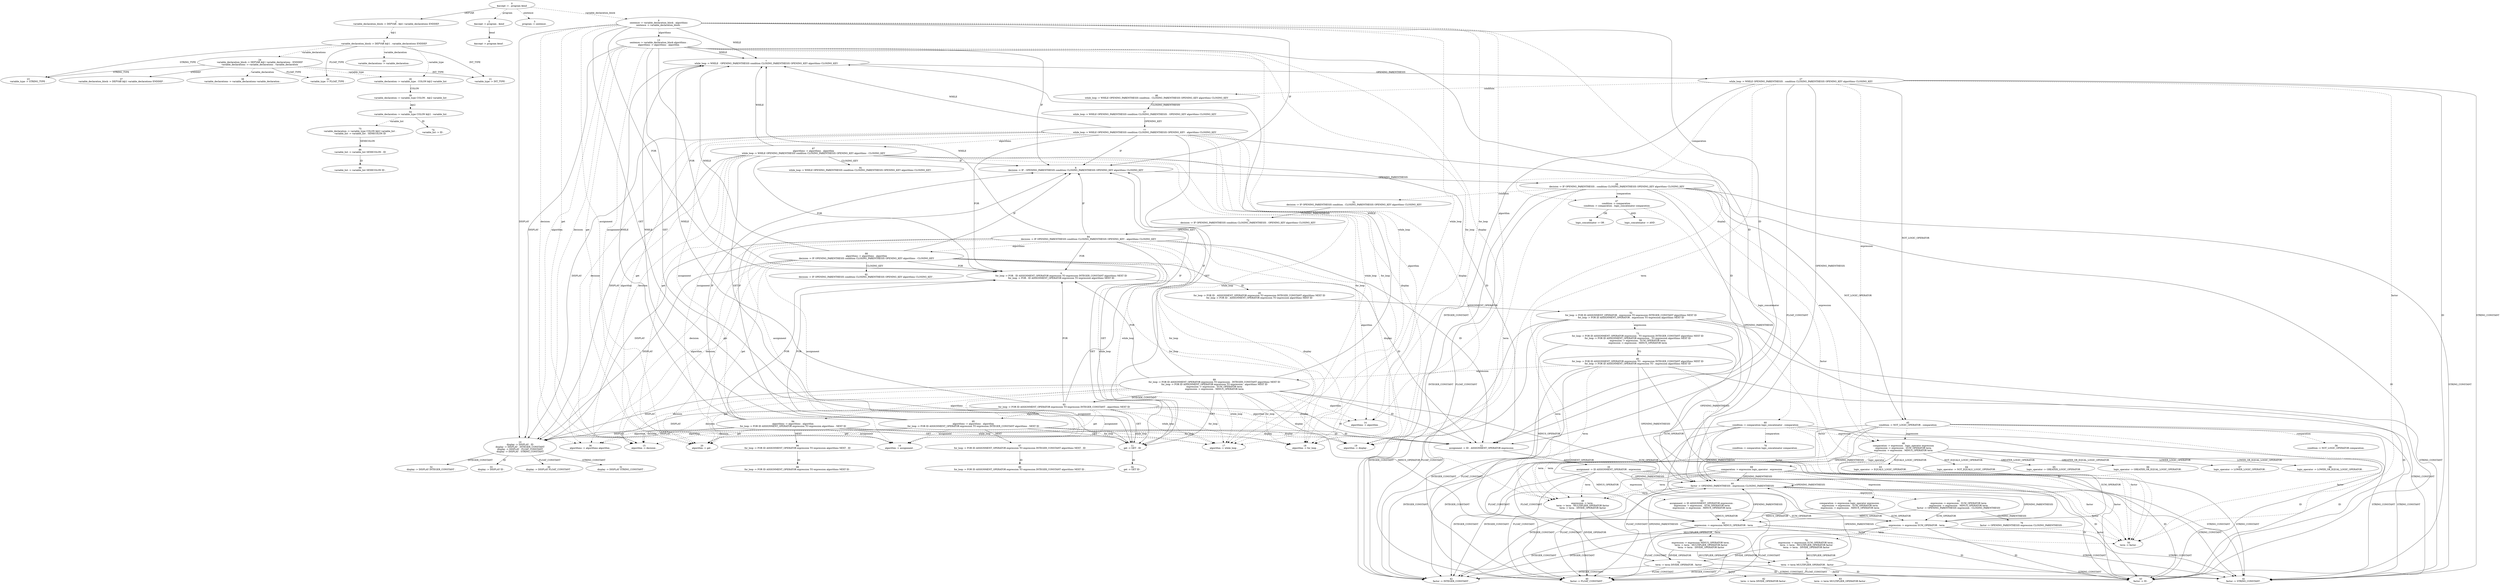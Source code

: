 digraph Automaton {
  0 [label="0\n$accept -> . program $end"]
  0 -> 1 [style=solid label="DEFVAR"]
  0 -> 2 [style=dashed label="program"]
  0 -> 3 [style=dashed label="sentence"]
  0 -> 4 [style=dashed label="variable_declaration_block"]
  1 [label="1\nvariable_declaration_block -> DEFVAR . $@1 variable_declarations ENDDEF"]
  1 -> 5 [style=dashed label="$@1"]
  2 [label="2\n$accept -> program . $end"]
  2 -> 6 [style=solid label="$end"]
  3 [label="3\nprogram -> sentence ."]
  4 [label="4\nsentence -> variable_declaration_block . algorithms\nsentence -> variable_declaration_block ."]
  4 -> 7 [style=solid label="WHILE"]
  4 -> 8 [style=solid label="IF"]
  4 -> 9 [style=solid label="FOR"]
  4 -> 10 [style=solid label="DISPLAY"]
  4 -> 11 [style=solid label="GET"]
  4 -> 12 [style=solid label="ID"]
  4 -> 13 [style=dashed label="algorithms"]
  4 -> 14 [style=dashed label="algorithm"]
  4 -> 15 [style=dashed label="decision"]
  4 -> 16 [style=dashed label="assignment"]
  4 -> 17 [style=dashed label="while_loop"]
  4 -> 18 [style=dashed label="for_loop"]
  4 -> 19 [style=dashed label="display"]
  4 -> 20 [style=dashed label="get"]
  5 [label="5\nvariable_declaration_block -> DEFVAR $@1 . variable_declarations ENDDEF"]
  5 -> 21 [style=solid label="INT_TYPE"]
  5 -> 22 [style=solid label="FLOAT_TYPE"]
  5 -> 23 [style=solid label="STRING_TYPE"]
  5 -> 24 [style=dashed label="variable_declarations"]
  5 -> 25 [style=dashed label="variable_declaration"]
  5 -> 26 [style=dashed label="variable_type"]
  6 [label="6\n$accept -> program $end ."]
  7 [label="7\nwhile_loop -> WHILE . OPENING_PARENTHESIS condition CLOSING_PARENTHESIS OPENING_KEY algorithms CLOSING_KEY"]
  7 -> 27 [style=solid label="OPENING_PARENTHESIS"]
  8 [label="8\ndecision -> IF . OPENING_PARENTHESIS condition CLOSING_PARENTHESIS OPENING_KEY algorithms CLOSING_KEY"]
  8 -> 28 [style=solid label="OPENING_PARENTHESIS"]
  9 [label="9\nfor_loop -> FOR . ID ASSIGNMENT_OPERATOR expression TO expression INTEGER_CONSTANT algorithms NEXT ID\nfor_loop -> FOR . ID ASSIGNMENT_OPERATOR expression TO expression algorithms NEXT ID"]
  9 -> 29 [style=solid label="ID"]
  10 [label="10\ndisplay -> DISPLAY . ID\ndisplay -> DISPLAY . INTEGER_CONSTANT\ndisplay -> DISPLAY . FLOAT_CONSTANT\ndisplay -> DISPLAY . STRING_CONSTANT"]
  10 -> 30 [style=solid label="FLOAT_CONSTANT"]
  10 -> 31 [style=solid label="STRING_CONSTANT"]
  10 -> 32 [style=solid label="INTEGER_CONSTANT"]
  10 -> 33 [style=solid label="ID"]
  11 [label="11\nget -> GET . ID"]
  11 -> 34 [style=solid label="ID"]
  12 [label="12\nassignment -> ID . ASSIGNMENT_OPERATOR expression"]
  12 -> 35 [style=solid label="ASSIGNMENT_OPERATOR"]
  13 [label="13\nsentence -> variable_declaration_block algorithms .\nalgorithms -> algorithms . algorithm"]
  13 -> 7 [style=solid label="WHILE"]
  13 -> 8 [style=solid label="IF"]
  13 -> 9 [style=solid label="FOR"]
  13 -> 10 [style=solid label="DISPLAY"]
  13 -> 11 [style=solid label="GET"]
  13 -> 12 [style=solid label="ID"]
  13 -> 36 [style=dashed label="algorithm"]
  13 -> 15 [style=dashed label="decision"]
  13 -> 16 [style=dashed label="assignment"]
  13 -> 17 [style=dashed label="while_loop"]
  13 -> 18 [style=dashed label="for_loop"]
  13 -> 19 [style=dashed label="display"]
  13 -> 20 [style=dashed label="get"]
  14 [label="14\nalgorithms -> algorithm ."]
  15 [label="15\nalgorithm -> decision ."]
  16 [label="16\nalgorithm -> assignment ."]
  17 [label="17\nalgorithm -> while_loop ."]
  18 [label="18\nalgorithm -> for_loop ."]
  19 [label="19\nalgorithm -> display ."]
  20 [label="20\nalgorithm -> get ."]
  21 [label="21\nvariable_type -> INT_TYPE ."]
  22 [label="22\nvariable_type -> FLOAT_TYPE ."]
  23 [label="23\nvariable_type -> STRING_TYPE ."]
  24 [label="24\nvariable_declaration_block -> DEFVAR $@1 variable_declarations . ENDDEF\nvariable_declarations -> variable_declarations . variable_declaration"]
  24 -> 37 [style=solid label="ENDDEF"]
  24 -> 21 [style=solid label="INT_TYPE"]
  24 -> 22 [style=solid label="FLOAT_TYPE"]
  24 -> 23 [style=solid label="STRING_TYPE"]
  24 -> 38 [style=dashed label="variable_declaration"]
  24 -> 26 [style=dashed label="variable_type"]
  25 [label="25\nvariable_declarations -> variable_declaration ."]
  26 [label="26\nvariable_declaration -> variable_type . COLON $@2 variable_list"]
  26 -> 39 [style=solid label="COLON"]
  27 [label="27\nwhile_loop -> WHILE OPENING_PARENTHESIS . condition CLOSING_PARENTHESIS OPENING_KEY algorithms CLOSING_KEY"]
  27 -> 40 [style=solid label="FLOAT_CONSTANT"]
  27 -> 41 [style=solid label="STRING_CONSTANT"]
  27 -> 42 [style=solid label="INTEGER_CONSTANT"]
  27 -> 43 [style=solid label="ID"]
  27 -> 44 [style=solid label="OPENING_PARENTHESIS"]
  27 -> 45 [style=solid label="NOT_LOGIC_OPERATOR"]
  27 -> 46 [style=dashed label="condition"]
  27 -> 47 [style=dashed label="comparation"]
  27 -> 48 [style=dashed label="expression"]
  27 -> 49 [style=dashed label="term"]
  27 -> 50 [style=dashed label="factor"]
  28 [label="28\ndecision -> IF OPENING_PARENTHESIS . condition CLOSING_PARENTHESIS OPENING_KEY algorithms CLOSING_KEY"]
  28 -> 40 [style=solid label="FLOAT_CONSTANT"]
  28 -> 41 [style=solid label="STRING_CONSTANT"]
  28 -> 42 [style=solid label="INTEGER_CONSTANT"]
  28 -> 43 [style=solid label="ID"]
  28 -> 44 [style=solid label="OPENING_PARENTHESIS"]
  28 -> 45 [style=solid label="NOT_LOGIC_OPERATOR"]
  28 -> 51 [style=dashed label="condition"]
  28 -> 47 [style=dashed label="comparation"]
  28 -> 48 [style=dashed label="expression"]
  28 -> 49 [style=dashed label="term"]
  28 -> 50 [style=dashed label="factor"]
  29 [label="29\nfor_loop -> FOR ID . ASSIGNMENT_OPERATOR expression TO expression INTEGER_CONSTANT algorithms NEXT ID\nfor_loop -> FOR ID . ASSIGNMENT_OPERATOR expression TO expression algorithms NEXT ID"]
  29 -> 52 [style=solid label="ASSIGNMENT_OPERATOR"]
  30 [label="30\ndisplay -> DISPLAY FLOAT_CONSTANT ."]
  31 [label="31\ndisplay -> DISPLAY STRING_CONSTANT ."]
  32 [label="32\ndisplay -> DISPLAY INTEGER_CONSTANT ."]
  33 [label="33\ndisplay -> DISPLAY ID ."]
  34 [label="34\nget -> GET ID ."]
  35 [label="35\nassignment -> ID ASSIGNMENT_OPERATOR . expression"]
  35 -> 40 [style=solid label="FLOAT_CONSTANT"]
  35 -> 41 [style=solid label="STRING_CONSTANT"]
  35 -> 42 [style=solid label="INTEGER_CONSTANT"]
  35 -> 43 [style=solid label="ID"]
  35 -> 44 [style=solid label="OPENING_PARENTHESIS"]
  35 -> 53 [style=dashed label="expression"]
  35 -> 49 [style=dashed label="term"]
  35 -> 50 [style=dashed label="factor"]
  36 [label="36\nalgorithms -> algorithms algorithm ."]
  37 [label="37\nvariable_declaration_block -> DEFVAR $@1 variable_declarations ENDDEF ."]
  38 [label="38\nvariable_declarations -> variable_declarations variable_declaration ."]
  39 [label="39\nvariable_declaration -> variable_type COLON . $@2 variable_list"]
  39 -> 54 [style=dashed label="$@2"]
  40 [label="40\nfactor -> FLOAT_CONSTANT ."]
  41 [label="41\nfactor -> STRING_CONSTANT ."]
  42 [label="42\nfactor -> INTEGER_CONSTANT ."]
  43 [label="43\nfactor -> ID ."]
  44 [label="44\nfactor -> OPENING_PARENTHESIS . expression CLOSING_PARENTHESIS"]
  44 -> 40 [style=solid label="FLOAT_CONSTANT"]
  44 -> 41 [style=solid label="STRING_CONSTANT"]
  44 -> 42 [style=solid label="INTEGER_CONSTANT"]
  44 -> 43 [style=solid label="ID"]
  44 -> 44 [style=solid label="OPENING_PARENTHESIS"]
  44 -> 55 [style=dashed label="expression"]
  44 -> 49 [style=dashed label="term"]
  44 -> 50 [style=dashed label="factor"]
  45 [label="45\ncondition -> NOT_LOGIC_OPERATOR . comparation"]
  45 -> 40 [style=solid label="FLOAT_CONSTANT"]
  45 -> 41 [style=solid label="STRING_CONSTANT"]
  45 -> 42 [style=solid label="INTEGER_CONSTANT"]
  45 -> 43 [style=solid label="ID"]
  45 -> 44 [style=solid label="OPENING_PARENTHESIS"]
  45 -> 56 [style=dashed label="comparation"]
  45 -> 48 [style=dashed label="expression"]
  45 -> 49 [style=dashed label="term"]
  45 -> 50 [style=dashed label="factor"]
  46 [label="46\nwhile_loop -> WHILE OPENING_PARENTHESIS condition . CLOSING_PARENTHESIS OPENING_KEY algorithms CLOSING_KEY"]
  46 -> 57 [style=solid label="CLOSING_PARENTHESIS"]
  47 [label="47\ncondition -> comparation .\ncondition -> comparation . logic_concatenator comparation"]
  47 -> 58 [style=solid label="OR"]
  47 -> 59 [style=solid label="AND"]
  47 -> 60 [style=dashed label="logic_concatenator"]
  48 [label="48\ncomparation -> expression . logic_operator expression\nexpression -> expression . SUM_OPERATOR term\nexpression -> expression . MINUS_OPERATOR term"]
  48 -> 61 [style=solid label="SUM_OPERATOR"]
  48 -> 62 [style=solid label="MINUS_OPERATOR"]
  48 -> 63 [style=solid label="EQUALS_LOGIC_OPERATOR"]
  48 -> 64 [style=solid label="NOT_EQUALS_LOGIC_OPERATOR"]
  48 -> 65 [style=solid label="GREATER_LOGIC_OPERATOR"]
  48 -> 66 [style=solid label="GREATER_OR_EQUAL_LOGIC_OPERATOR"]
  48 -> 67 [style=solid label="LOWER_LOGIC_OPERATOR"]
  48 -> 68 [style=solid label="LOWER_OR_EQUAL_LOGIC_OPERATOR"]
  48 -> 69 [style=dashed label="logic_operator"]
  49 [label="49\nexpression -> term .\nterm -> term . MULTIPLIER_OPERATOR factor\nterm -> term . DIVIDE_OPERATOR factor"]
  49 -> 70 [style=solid label="DIVIDE_OPERATOR"]
  49 -> 71 [style=solid label="MULTIPLIER_OPERATOR"]
  50 [label="50\nterm -> factor ."]
  51 [label="51\ndecision -> IF OPENING_PARENTHESIS condition . CLOSING_PARENTHESIS OPENING_KEY algorithms CLOSING_KEY"]
  51 -> 72 [style=solid label="CLOSING_PARENTHESIS"]
  52 [label="52\nfor_loop -> FOR ID ASSIGNMENT_OPERATOR . expression TO expression INTEGER_CONSTANT algorithms NEXT ID\nfor_loop -> FOR ID ASSIGNMENT_OPERATOR . expression TO expression algorithms NEXT ID"]
  52 -> 40 [style=solid label="FLOAT_CONSTANT"]
  52 -> 41 [style=solid label="STRING_CONSTANT"]
  52 -> 42 [style=solid label="INTEGER_CONSTANT"]
  52 -> 43 [style=solid label="ID"]
  52 -> 44 [style=solid label="OPENING_PARENTHESIS"]
  52 -> 73 [style=dashed label="expression"]
  52 -> 49 [style=dashed label="term"]
  52 -> 50 [style=dashed label="factor"]
  53 [label="53\nassignment -> ID ASSIGNMENT_OPERATOR expression .\nexpression -> expression . SUM_OPERATOR term\nexpression -> expression . MINUS_OPERATOR term"]
  53 -> 61 [style=solid label="SUM_OPERATOR"]
  53 -> 62 [style=solid label="MINUS_OPERATOR"]
  54 [label="54\nvariable_declaration -> variable_type COLON $@2 . variable_list"]
  54 -> 74 [style=solid label="ID"]
  54 -> 75 [style=dashed label="variable_list"]
  55 [label="55\nexpression -> expression . SUM_OPERATOR term\nexpression -> expression . MINUS_OPERATOR term\nfactor -> OPENING_PARENTHESIS expression . CLOSING_PARENTHESIS"]
  55 -> 76 [style=solid label="CLOSING_PARENTHESIS"]
  55 -> 61 [style=solid label="SUM_OPERATOR"]
  55 -> 62 [style=solid label="MINUS_OPERATOR"]
  56 [label="56\ncondition -> NOT_LOGIC_OPERATOR comparation ."]
  57 [label="57\nwhile_loop -> WHILE OPENING_PARENTHESIS condition CLOSING_PARENTHESIS . OPENING_KEY algorithms CLOSING_KEY"]
  57 -> 77 [style=solid label="OPENING_KEY"]
  58 [label="58\nlogic_concatenator -> OR ."]
  59 [label="59\nlogic_concatenator -> AND ."]
  60 [label="60\ncondition -> comparation logic_concatenator . comparation"]
  60 -> 40 [style=solid label="FLOAT_CONSTANT"]
  60 -> 41 [style=solid label="STRING_CONSTANT"]
  60 -> 42 [style=solid label="INTEGER_CONSTANT"]
  60 -> 43 [style=solid label="ID"]
  60 -> 44 [style=solid label="OPENING_PARENTHESIS"]
  60 -> 78 [style=dashed label="comparation"]
  60 -> 48 [style=dashed label="expression"]
  60 -> 49 [style=dashed label="term"]
  60 -> 50 [style=dashed label="factor"]
  61 [label="61\nexpression -> expression SUM_OPERATOR . term"]
  61 -> 40 [style=solid label="FLOAT_CONSTANT"]
  61 -> 41 [style=solid label="STRING_CONSTANT"]
  61 -> 42 [style=solid label="INTEGER_CONSTANT"]
  61 -> 43 [style=solid label="ID"]
  61 -> 44 [style=solid label="OPENING_PARENTHESIS"]
  61 -> 79 [style=dashed label="term"]
  61 -> 50 [style=dashed label="factor"]
  62 [label="62\nexpression -> expression MINUS_OPERATOR . term"]
  62 -> 40 [style=solid label="FLOAT_CONSTANT"]
  62 -> 41 [style=solid label="STRING_CONSTANT"]
  62 -> 42 [style=solid label="INTEGER_CONSTANT"]
  62 -> 43 [style=solid label="ID"]
  62 -> 44 [style=solid label="OPENING_PARENTHESIS"]
  62 -> 80 [style=dashed label="term"]
  62 -> 50 [style=dashed label="factor"]
  63 [label="63\nlogic_operator -> EQUALS_LOGIC_OPERATOR ."]
  64 [label="64\nlogic_operator -> NOT_EQUALS_LOGIC_OPERATOR ."]
  65 [label="65\nlogic_operator -> GREATER_LOGIC_OPERATOR ."]
  66 [label="66\nlogic_operator -> GREATER_OR_EQUAL_LOGIC_OPERATOR ."]
  67 [label="67\nlogic_operator -> LOWER_LOGIC_OPERATOR ."]
  68 [label="68\nlogic_operator -> LOWER_OR_EQUAL_LOGIC_OPERATOR ."]
  69 [label="69\ncomparation -> expression logic_operator . expression"]
  69 -> 40 [style=solid label="FLOAT_CONSTANT"]
  69 -> 41 [style=solid label="STRING_CONSTANT"]
  69 -> 42 [style=solid label="INTEGER_CONSTANT"]
  69 -> 43 [style=solid label="ID"]
  69 -> 44 [style=solid label="OPENING_PARENTHESIS"]
  69 -> 81 [style=dashed label="expression"]
  69 -> 49 [style=dashed label="term"]
  69 -> 50 [style=dashed label="factor"]
  70 [label="70\nterm -> term DIVIDE_OPERATOR . factor"]
  70 -> 40 [style=solid label="FLOAT_CONSTANT"]
  70 -> 41 [style=solid label="STRING_CONSTANT"]
  70 -> 42 [style=solid label="INTEGER_CONSTANT"]
  70 -> 43 [style=solid label="ID"]
  70 -> 44 [style=solid label="OPENING_PARENTHESIS"]
  70 -> 82 [style=dashed label="factor"]
  71 [label="71\nterm -> term MULTIPLIER_OPERATOR . factor"]
  71 -> 40 [style=solid label="FLOAT_CONSTANT"]
  71 -> 41 [style=solid label="STRING_CONSTANT"]
  71 -> 42 [style=solid label="INTEGER_CONSTANT"]
  71 -> 43 [style=solid label="ID"]
  71 -> 44 [style=solid label="OPENING_PARENTHESIS"]
  71 -> 83 [style=dashed label="factor"]
  72 [label="72\ndecision -> IF OPENING_PARENTHESIS condition CLOSING_PARENTHESIS . OPENING_KEY algorithms CLOSING_KEY"]
  72 -> 84 [style=solid label="OPENING_KEY"]
  73 [label="73\nfor_loop -> FOR ID ASSIGNMENT_OPERATOR expression . TO expression INTEGER_CONSTANT algorithms NEXT ID\nfor_loop -> FOR ID ASSIGNMENT_OPERATOR expression . TO expression algorithms NEXT ID\nexpression -> expression . SUM_OPERATOR term\nexpression -> expression . MINUS_OPERATOR term"]
  73 -> 85 [style=solid label="TO"]
  73 -> 61 [style=solid label="SUM_OPERATOR"]
  73 -> 62 [style=solid label="MINUS_OPERATOR"]
  74 [label="74\nvariable_list -> ID ."]
  75 [label="75\nvariable_declaration -> variable_type COLON $@2 variable_list .\nvariable_list -> variable_list . SEMICOLON ID"]
  75 -> 86 [style=solid label="SEMICOLON"]
  76 [label="76\nfactor -> OPENING_PARENTHESIS expression CLOSING_PARENTHESIS ."]
  77 [label="77\nwhile_loop -> WHILE OPENING_PARENTHESIS condition CLOSING_PARENTHESIS OPENING_KEY . algorithms CLOSING_KEY"]
  77 -> 7 [style=solid label="WHILE"]
  77 -> 8 [style=solid label="IF"]
  77 -> 9 [style=solid label="FOR"]
  77 -> 10 [style=solid label="DISPLAY"]
  77 -> 11 [style=solid label="GET"]
  77 -> 12 [style=solid label="ID"]
  77 -> 87 [style=dashed label="algorithms"]
  77 -> 14 [style=dashed label="algorithm"]
  77 -> 15 [style=dashed label="decision"]
  77 -> 16 [style=dashed label="assignment"]
  77 -> 17 [style=dashed label="while_loop"]
  77 -> 18 [style=dashed label="for_loop"]
  77 -> 19 [style=dashed label="display"]
  77 -> 20 [style=dashed label="get"]
  78 [label="78\ncondition -> comparation logic_concatenator comparation ."]
  79 [label="79\nexpression -> expression SUM_OPERATOR term .\nterm -> term . MULTIPLIER_OPERATOR factor\nterm -> term . DIVIDE_OPERATOR factor"]
  79 -> 70 [style=solid label="DIVIDE_OPERATOR"]
  79 -> 71 [style=solid label="MULTIPLIER_OPERATOR"]
  80 [label="80\nexpression -> expression MINUS_OPERATOR term .\nterm -> term . MULTIPLIER_OPERATOR factor\nterm -> term . DIVIDE_OPERATOR factor"]
  80 -> 70 [style=solid label="DIVIDE_OPERATOR"]
  80 -> 71 [style=solid label="MULTIPLIER_OPERATOR"]
  81 [label="81\ncomparation -> expression logic_operator expression .\nexpression -> expression . SUM_OPERATOR term\nexpression -> expression . MINUS_OPERATOR term"]
  81 -> 61 [style=solid label="SUM_OPERATOR"]
  81 -> 62 [style=solid label="MINUS_OPERATOR"]
  82 [label="82\nterm -> term DIVIDE_OPERATOR factor ."]
  83 [label="83\nterm -> term MULTIPLIER_OPERATOR factor ."]
  84 [label="84\ndecision -> IF OPENING_PARENTHESIS condition CLOSING_PARENTHESIS OPENING_KEY . algorithms CLOSING_KEY"]
  84 -> 7 [style=solid label="WHILE"]
  84 -> 8 [style=solid label="IF"]
  84 -> 9 [style=solid label="FOR"]
  84 -> 10 [style=solid label="DISPLAY"]
  84 -> 11 [style=solid label="GET"]
  84 -> 12 [style=solid label="ID"]
  84 -> 88 [style=dashed label="algorithms"]
  84 -> 14 [style=dashed label="algorithm"]
  84 -> 15 [style=dashed label="decision"]
  84 -> 16 [style=dashed label="assignment"]
  84 -> 17 [style=dashed label="while_loop"]
  84 -> 18 [style=dashed label="for_loop"]
  84 -> 19 [style=dashed label="display"]
  84 -> 20 [style=dashed label="get"]
  85 [label="85\nfor_loop -> FOR ID ASSIGNMENT_OPERATOR expression TO . expression INTEGER_CONSTANT algorithms NEXT ID\nfor_loop -> FOR ID ASSIGNMENT_OPERATOR expression TO . expression algorithms NEXT ID"]
  85 -> 40 [style=solid label="FLOAT_CONSTANT"]
  85 -> 41 [style=solid label="STRING_CONSTANT"]
  85 -> 42 [style=solid label="INTEGER_CONSTANT"]
  85 -> 43 [style=solid label="ID"]
  85 -> 44 [style=solid label="OPENING_PARENTHESIS"]
  85 -> 89 [style=dashed label="expression"]
  85 -> 49 [style=dashed label="term"]
  85 -> 50 [style=dashed label="factor"]
  86 [label="86\nvariable_list -> variable_list SEMICOLON . ID"]
  86 -> 90 [style=solid label="ID"]
  87 [label="87\nalgorithms -> algorithms . algorithm\nwhile_loop -> WHILE OPENING_PARENTHESIS condition CLOSING_PARENTHESIS OPENING_KEY algorithms . CLOSING_KEY"]
  87 -> 7 [style=solid label="WHILE"]
  87 -> 8 [style=solid label="IF"]
  87 -> 9 [style=solid label="FOR"]
  87 -> 10 [style=solid label="DISPLAY"]
  87 -> 11 [style=solid label="GET"]
  87 -> 12 [style=solid label="ID"]
  87 -> 91 [style=solid label="CLOSING_KEY"]
  87 -> 36 [style=dashed label="algorithm"]
  87 -> 15 [style=dashed label="decision"]
  87 -> 16 [style=dashed label="assignment"]
  87 -> 17 [style=dashed label="while_loop"]
  87 -> 18 [style=dashed label="for_loop"]
  87 -> 19 [style=dashed label="display"]
  87 -> 20 [style=dashed label="get"]
  88 [label="88\nalgorithms -> algorithms . algorithm\ndecision -> IF OPENING_PARENTHESIS condition CLOSING_PARENTHESIS OPENING_KEY algorithms . CLOSING_KEY"]
  88 -> 7 [style=solid label="WHILE"]
  88 -> 8 [style=solid label="IF"]
  88 -> 9 [style=solid label="FOR"]
  88 -> 10 [style=solid label="DISPLAY"]
  88 -> 11 [style=solid label="GET"]
  88 -> 12 [style=solid label="ID"]
  88 -> 92 [style=solid label="CLOSING_KEY"]
  88 -> 36 [style=dashed label="algorithm"]
  88 -> 15 [style=dashed label="decision"]
  88 -> 16 [style=dashed label="assignment"]
  88 -> 17 [style=dashed label="while_loop"]
  88 -> 18 [style=dashed label="for_loop"]
  88 -> 19 [style=dashed label="display"]
  88 -> 20 [style=dashed label="get"]
  89 [label="89\nfor_loop -> FOR ID ASSIGNMENT_OPERATOR expression TO expression . INTEGER_CONSTANT algorithms NEXT ID\nfor_loop -> FOR ID ASSIGNMENT_OPERATOR expression TO expression . algorithms NEXT ID\nexpression -> expression . SUM_OPERATOR term\nexpression -> expression . MINUS_OPERATOR term"]
  89 -> 7 [style=solid label="WHILE"]
  89 -> 8 [style=solid label="IF"]
  89 -> 9 [style=solid label="FOR"]
  89 -> 10 [style=solid label="DISPLAY"]
  89 -> 11 [style=solid label="GET"]
  89 -> 93 [style=solid label="INTEGER_CONSTANT"]
  89 -> 12 [style=solid label="ID"]
  89 -> 61 [style=solid label="SUM_OPERATOR"]
  89 -> 62 [style=solid label="MINUS_OPERATOR"]
  89 -> 94 [style=dashed label="algorithms"]
  89 -> 14 [style=dashed label="algorithm"]
  89 -> 15 [style=dashed label="decision"]
  89 -> 16 [style=dashed label="assignment"]
  89 -> 17 [style=dashed label="while_loop"]
  89 -> 18 [style=dashed label="for_loop"]
  89 -> 19 [style=dashed label="display"]
  89 -> 20 [style=dashed label="get"]
  90 [label="90\nvariable_list -> variable_list SEMICOLON ID ."]
  91 [label="91\nwhile_loop -> WHILE OPENING_PARENTHESIS condition CLOSING_PARENTHESIS OPENING_KEY algorithms CLOSING_KEY ."]
  92 [label="92\ndecision -> IF OPENING_PARENTHESIS condition CLOSING_PARENTHESIS OPENING_KEY algorithms CLOSING_KEY ."]
  93 [label="93\nfor_loop -> FOR ID ASSIGNMENT_OPERATOR expression TO expression INTEGER_CONSTANT . algorithms NEXT ID"]
  93 -> 7 [style=solid label="WHILE"]
  93 -> 8 [style=solid label="IF"]
  93 -> 9 [style=solid label="FOR"]
  93 -> 10 [style=solid label="DISPLAY"]
  93 -> 11 [style=solid label="GET"]
  93 -> 12 [style=solid label="ID"]
  93 -> 95 [style=dashed label="algorithms"]
  93 -> 14 [style=dashed label="algorithm"]
  93 -> 15 [style=dashed label="decision"]
  93 -> 16 [style=dashed label="assignment"]
  93 -> 17 [style=dashed label="while_loop"]
  93 -> 18 [style=dashed label="for_loop"]
  93 -> 19 [style=dashed label="display"]
  93 -> 20 [style=dashed label="get"]
  94 [label="94\nalgorithms -> algorithms . algorithm\nfor_loop -> FOR ID ASSIGNMENT_OPERATOR expression TO expression algorithms . NEXT ID"]
  94 -> 7 [style=solid label="WHILE"]
  94 -> 8 [style=solid label="IF"]
  94 -> 9 [style=solid label="FOR"]
  94 -> 96 [style=solid label="NEXT"]
  94 -> 10 [style=solid label="DISPLAY"]
  94 -> 11 [style=solid label="GET"]
  94 -> 12 [style=solid label="ID"]
  94 -> 36 [style=dashed label="algorithm"]
  94 -> 15 [style=dashed label="decision"]
  94 -> 16 [style=dashed label="assignment"]
  94 -> 17 [style=dashed label="while_loop"]
  94 -> 18 [style=dashed label="for_loop"]
  94 -> 19 [style=dashed label="display"]
  94 -> 20 [style=dashed label="get"]
  95 [label="95\nalgorithms -> algorithms . algorithm\nfor_loop -> FOR ID ASSIGNMENT_OPERATOR expression TO expression INTEGER_CONSTANT algorithms . NEXT ID"]
  95 -> 7 [style=solid label="WHILE"]
  95 -> 8 [style=solid label="IF"]
  95 -> 9 [style=solid label="FOR"]
  95 -> 97 [style=solid label="NEXT"]
  95 -> 10 [style=solid label="DISPLAY"]
  95 -> 11 [style=solid label="GET"]
  95 -> 12 [style=solid label="ID"]
  95 -> 36 [style=dashed label="algorithm"]
  95 -> 15 [style=dashed label="decision"]
  95 -> 16 [style=dashed label="assignment"]
  95 -> 17 [style=dashed label="while_loop"]
  95 -> 18 [style=dashed label="for_loop"]
  95 -> 19 [style=dashed label="display"]
  95 -> 20 [style=dashed label="get"]
  96 [label="96\nfor_loop -> FOR ID ASSIGNMENT_OPERATOR expression TO expression algorithms NEXT . ID"]
  96 -> 98 [style=solid label="ID"]
  97 [label="97\nfor_loop -> FOR ID ASSIGNMENT_OPERATOR expression TO expression INTEGER_CONSTANT algorithms NEXT . ID"]
  97 -> 99 [style=solid label="ID"]
  98 [label="98\nfor_loop -> FOR ID ASSIGNMENT_OPERATOR expression TO expression algorithms NEXT ID ."]
  99 [label="99\nfor_loop -> FOR ID ASSIGNMENT_OPERATOR expression TO expression INTEGER_CONSTANT algorithms NEXT ID ."]
}
